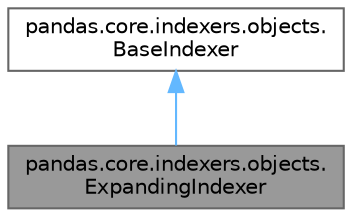 digraph "pandas.core.indexers.objects.ExpandingIndexer"
{
 // LATEX_PDF_SIZE
  bgcolor="transparent";
  edge [fontname=Helvetica,fontsize=10,labelfontname=Helvetica,labelfontsize=10];
  node [fontname=Helvetica,fontsize=10,shape=box,height=0.2,width=0.4];
  Node1 [id="Node000001",label="pandas.core.indexers.objects.\lExpandingIndexer",height=0.2,width=0.4,color="gray40", fillcolor="grey60", style="filled", fontcolor="black",tooltip=" "];
  Node2 -> Node1 [id="edge2_Node000001_Node000002",dir="back",color="steelblue1",style="solid",tooltip=" "];
  Node2 [id="Node000002",label="pandas.core.indexers.objects.\lBaseIndexer",height=0.2,width=0.4,color="gray40", fillcolor="white", style="filled",URL="$d1/dad/classpandas_1_1core_1_1indexers_1_1objects_1_1BaseIndexer.html",tooltip=" "];
}
